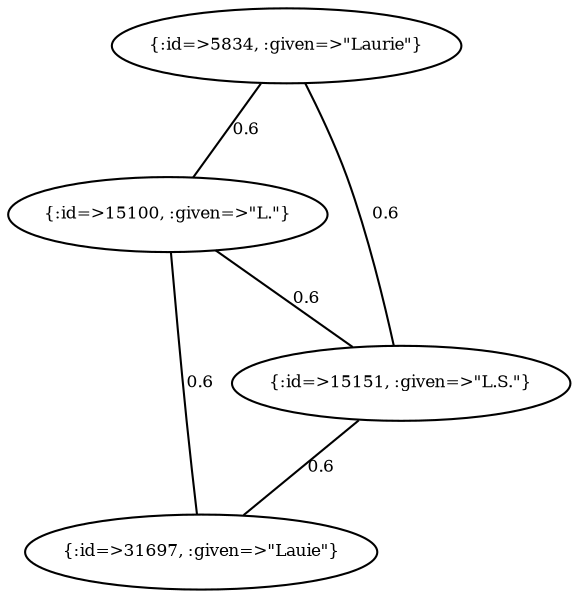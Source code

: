 graph Collector__WeightedGraph {
    "{:id=>5834, :given=>\"Laurie\"}" [
        fontsize = 8,
        label = "{:id=>5834, :given=>\"Laurie\"}"
    ]

    "{:id=>15100, :given=>\"L.\"}" [
        fontsize = 8,
        label = "{:id=>15100, :given=>\"L.\"}"
    ]

    "{:id=>15151, :given=>\"L.S.\"}" [
        fontsize = 8,
        label = "{:id=>15151, :given=>\"L.S.\"}"
    ]

    "{:id=>31697, :given=>\"Lauie\"}" [
        fontsize = 8,
        label = "{:id=>31697, :given=>\"Lauie\"}"
    ]

    "{:id=>5834, :given=>\"Laurie\"}" -- "{:id=>15100, :given=>\"L.\"}" [
        fontsize = 8,
        label = 0.6
    ]

    "{:id=>5834, :given=>\"Laurie\"}" -- "{:id=>15151, :given=>\"L.S.\"}" [
        fontsize = 8,
        label = 0.6
    ]

    "{:id=>15100, :given=>\"L.\"}" -- "{:id=>15151, :given=>\"L.S.\"}" [
        fontsize = 8,
        label = 0.6
    ]

    "{:id=>15100, :given=>\"L.\"}" -- "{:id=>31697, :given=>\"Lauie\"}" [
        fontsize = 8,
        label = 0.6
    ]

    "{:id=>15151, :given=>\"L.S.\"}" -- "{:id=>31697, :given=>\"Lauie\"}" [
        fontsize = 8,
        label = 0.6
    ]
}
